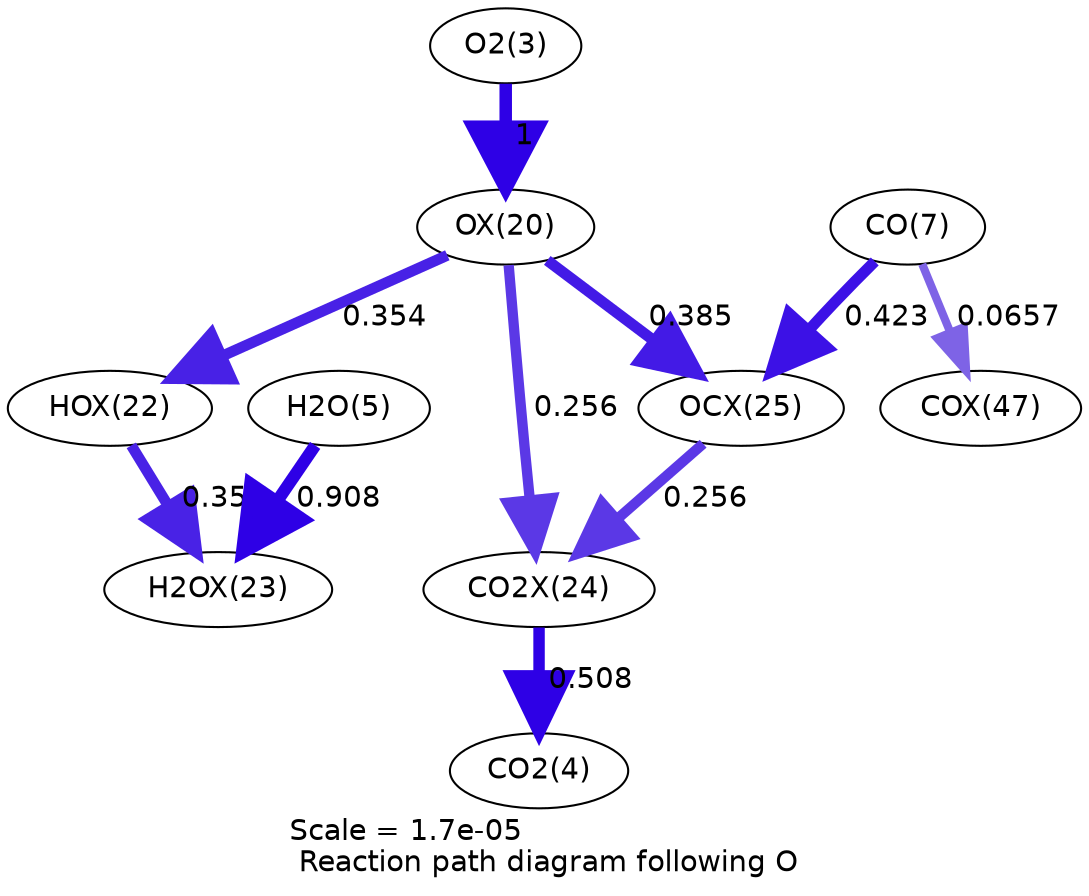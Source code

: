 digraph reaction_paths {
center=1;
s5 -> s23[fontname="Helvetica", penwidth=6, arrowsize=3, color="0.7, 1.5, 0.9"
, label=" 1"];
s23 -> s25[fontname="Helvetica", penwidth=5.22, arrowsize=2.61, color="0.7, 0.854, 0.9"
, label=" 0.354"];
s23 -> s28[fontname="Helvetica", penwidth=5.28, arrowsize=2.64, color="0.7, 0.885, 0.9"
, label=" 0.385"];
s23 -> s27[fontname="Helvetica", penwidth=4.97, arrowsize=2.49, color="0.7, 0.756, 0.9"
, label=" 0.256"];
s25 -> s26[fontname="Helvetica", penwidth=5.21, arrowsize=2.6, color="0.7, 0.85, 0.9"
, label=" 0.35"];
s7 -> s26[fontname="Helvetica", penwidth=5.93, arrowsize=2.96, color="0.7, 1.41, 0.9"
, label=" 0.908"];
s9 -> s28[fontname="Helvetica", penwidth=5.35, arrowsize=2.67, color="0.7, 0.923, 0.9"
, label=" 0.423"];
s9 -> s34[fontname="Helvetica", penwidth=3.94, arrowsize=1.97, color="0.7, 0.566, 0.9"
, label=" 0.0657"];
s28 -> s27[fontname="Helvetica", penwidth=4.97, arrowsize=2.49, color="0.7, 0.756, 0.9"
, label=" 0.256"];
s27 -> s6[fontname="Helvetica", penwidth=5.49, arrowsize=2.74, color="0.7, 1.01, 0.9"
, label=" 0.508"];
s5 [ fontname="Helvetica", label="O2(3)"];
s6 [ fontname="Helvetica", label="CO2(4)"];
s7 [ fontname="Helvetica", label="H2O(5)"];
s9 [ fontname="Helvetica", label="CO(7)"];
s23 [ fontname="Helvetica", label="OX(20)"];
s25 [ fontname="Helvetica", label="HOX(22)"];
s26 [ fontname="Helvetica", label="H2OX(23)"];
s27 [ fontname="Helvetica", label="CO2X(24)"];
s28 [ fontname="Helvetica", label="OCX(25)"];
s34 [ fontname="Helvetica", label="COX(47)"];
 label = "Scale = 1.7e-05\l Reaction path diagram following O";
 fontname = "Helvetica";
}

